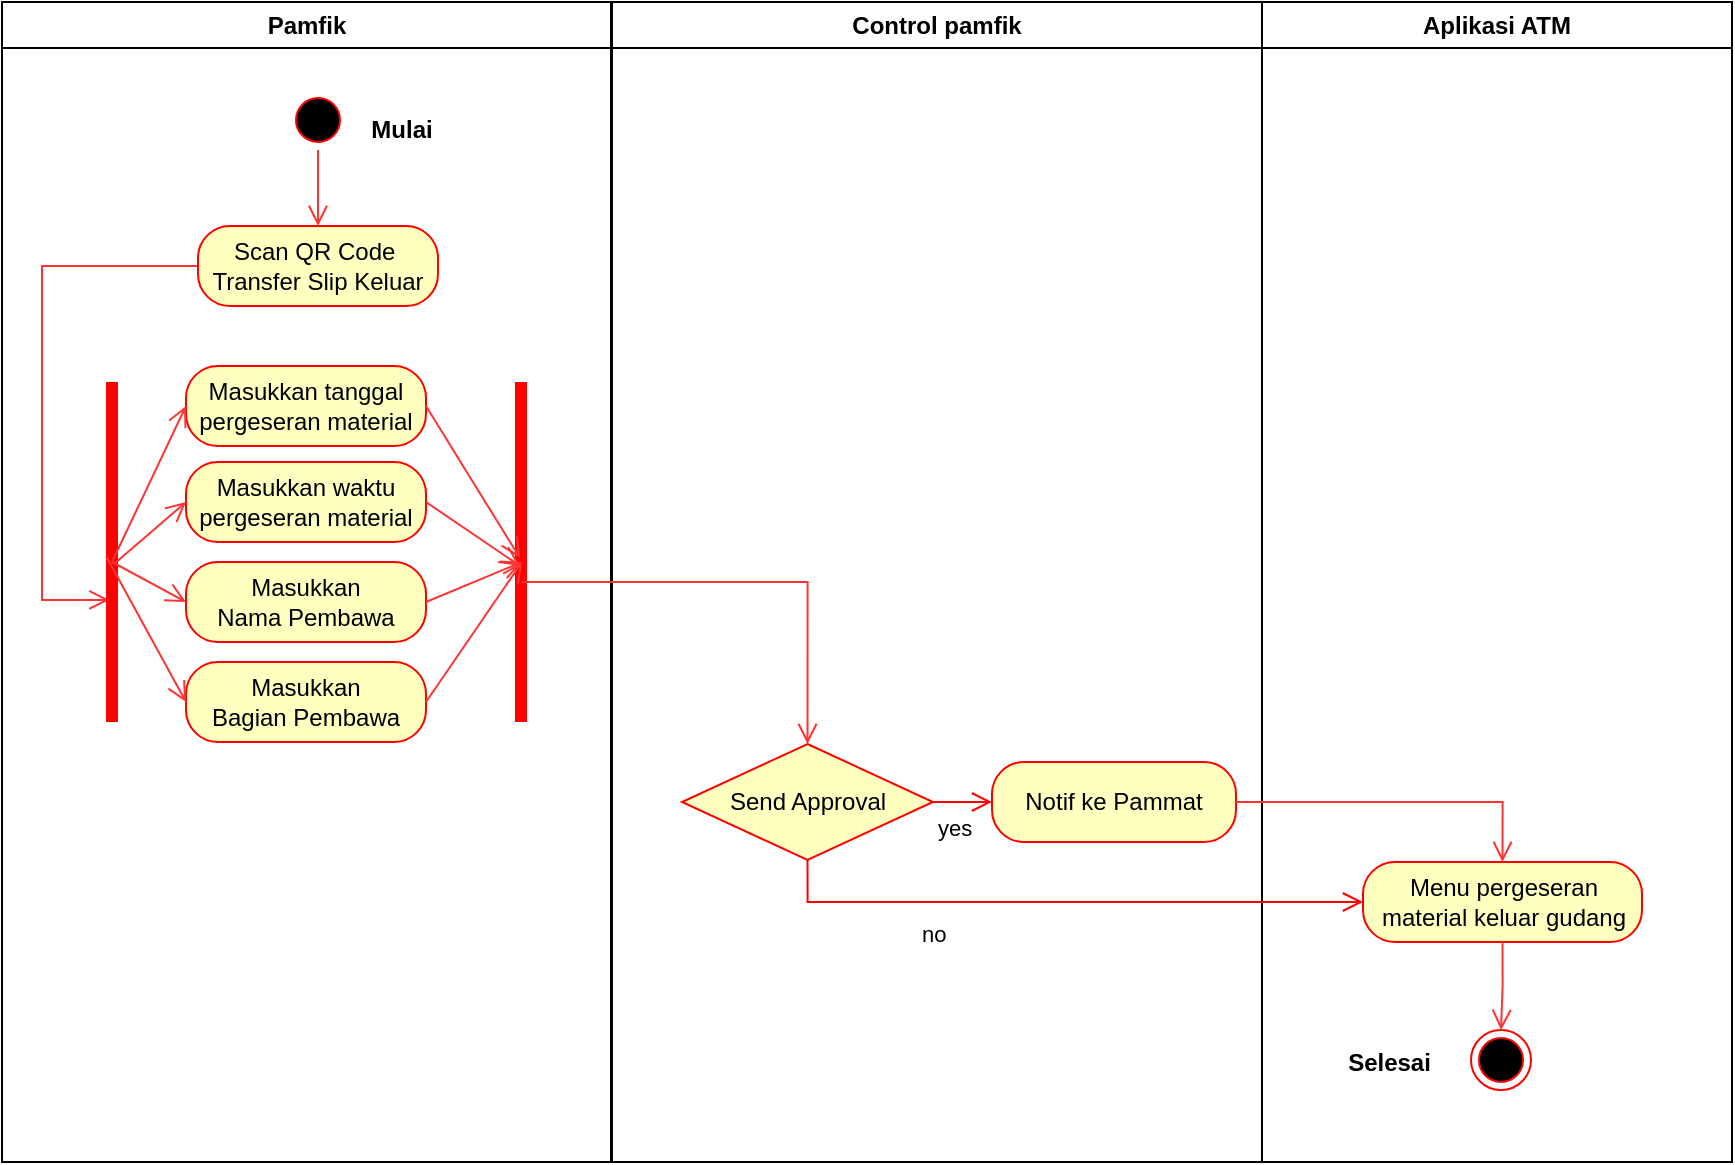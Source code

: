 <mxfile version="20.5.1" type="device"><diagram id="ah0eJ8PfzQUdNrKppPGe" name="Page-1"><mxGraphModel dx="868" dy="482" grid="1" gridSize="10" guides="1" tooltips="1" connect="1" arrows="1" fold="1" page="1" pageScale="1" pageWidth="827" pageHeight="1169" math="0" shadow="0"><root><mxCell id="0"/><mxCell id="1" parent="0"/><mxCell id="VeD1-ZMjEAOXh3ORbJDU-1" value="Pamfik" style="swimlane;whiteSpace=wrap" vertex="1" parent="1"><mxGeometry x="160" y="70" width="304.5" height="580" as="geometry"/></mxCell><mxCell id="VeD1-ZMjEAOXh3ORbJDU-4" value="Mulai" style="text;align=center;fontStyle=1;verticalAlign=middle;spacingLeft=3;spacingRight=3;strokeColor=none;rotatable=0;points=[[0,0.5],[1,0.5]];portConstraint=eastwest;" vertex="1" parent="VeD1-ZMjEAOXh3ORbJDU-1"><mxGeometry x="160" y="50" width="80" height="26" as="geometry"/></mxCell><mxCell id="VeD1-ZMjEAOXh3ORbJDU-5" value="Masukkan tanggal&lt;br&gt;pergeseran material" style="rounded=1;whiteSpace=wrap;html=1;arcSize=40;fontColor=#000000;fillColor=#ffffc0;strokeColor=#ff0000;" vertex="1" parent="VeD1-ZMjEAOXh3ORbJDU-1"><mxGeometry x="92" y="182" width="120" height="40" as="geometry"/></mxCell><mxCell id="VeD1-ZMjEAOXh3ORbJDU-92" style="edgeStyle=orthogonalEdgeStyle;rounded=0;orthogonalLoop=1;jettySize=auto;html=1;exitX=0;exitY=0.5;exitDx=0;exitDy=0;strokeColor=#FF3333;endArrow=open;endFill=0;endSize=8;entryX=0.641;entryY=0.633;entryDx=0;entryDy=0;entryPerimeter=0;" edge="1" parent="VeD1-ZMjEAOXh3ORbJDU-1" source="VeD1-ZMjEAOXh3ORbJDU-6" target="VeD1-ZMjEAOXh3ORbJDU-91"><mxGeometry relative="1" as="geometry"><Array as="points"><mxPoint x="20" y="132"/><mxPoint x="20" y="299"/></Array></mxGeometry></mxCell><mxCell id="VeD1-ZMjEAOXh3ORbJDU-6" value="Scan QR Code&amp;nbsp;&lt;br&gt;Transfer Slip Keluar" style="rounded=1;whiteSpace=wrap;html=1;arcSize=40;fontColor=#000000;fillColor=#ffffc0;strokeColor=#ff0000;" vertex="1" parent="VeD1-ZMjEAOXh3ORbJDU-1"><mxGeometry x="98" y="112" width="120" height="40" as="geometry"/></mxCell><mxCell id="VeD1-ZMjEAOXh3ORbJDU-7" style="edgeStyle=orthogonalEdgeStyle;rounded=0;orthogonalLoop=1;jettySize=auto;html=1;exitX=0.5;exitY=1;exitDx=0;exitDy=0;strokeColor=#FF3333;strokeWidth=1;endArrow=open;endFill=0;endSize=8;" edge="1" parent="VeD1-ZMjEAOXh3ORbJDU-1" source="VeD1-ZMjEAOXh3ORbJDU-6" target="VeD1-ZMjEAOXh3ORbJDU-6"><mxGeometry relative="1" as="geometry"/></mxCell><mxCell id="VeD1-ZMjEAOXh3ORbJDU-62" value="Masukkan waktu pergeseran material" style="rounded=1;whiteSpace=wrap;html=1;arcSize=40;fontColor=#000000;fillColor=#ffffc0;strokeColor=#ff0000;" vertex="1" parent="VeD1-ZMjEAOXh3ORbJDU-1"><mxGeometry x="92" y="230" width="120" height="40" as="geometry"/></mxCell><mxCell id="VeD1-ZMjEAOXh3ORbJDU-67" value="Masukkan&lt;br&gt;Nama Pembawa" style="rounded=1;whiteSpace=wrap;html=1;arcSize=40;fontColor=#000000;fillColor=#ffffc0;strokeColor=#ff0000;" vertex="1" parent="VeD1-ZMjEAOXh3ORbJDU-1"><mxGeometry x="92" y="280" width="120" height="40" as="geometry"/></mxCell><mxCell id="VeD1-ZMjEAOXh3ORbJDU-64" value="" style="shape=line;html=1;strokeWidth=6;strokeColor=#ff0000;direction=south;" vertex="1" parent="VeD1-ZMjEAOXh3ORbJDU-1"><mxGeometry x="254.5" y="190" width="10" height="170" as="geometry"/></mxCell><mxCell id="VeD1-ZMjEAOXh3ORbJDU-89" value="Masukkan&lt;br&gt;Bagian Pembawa" style="rounded=1;whiteSpace=wrap;html=1;arcSize=40;fontColor=#000000;fillColor=#ffffc0;strokeColor=#ff0000;" vertex="1" parent="VeD1-ZMjEAOXh3ORbJDU-1"><mxGeometry x="92" y="330" width="120" height="40" as="geometry"/></mxCell><mxCell id="VeD1-ZMjEAOXh3ORbJDU-91" value="" style="shape=line;html=1;strokeWidth=6;strokeColor=#ff0000;direction=south;" vertex="1" parent="VeD1-ZMjEAOXh3ORbJDU-1"><mxGeometry x="50" y="190" width="10" height="170" as="geometry"/></mxCell><mxCell id="VeD1-ZMjEAOXh3ORbJDU-94" value="" style="endArrow=open;endFill=1;endSize=8;html=1;rounded=0;strokeColor=#FF3333;entryX=0.518;entryY=0.55;entryDx=0;entryDy=0;exitX=1;exitY=0.5;exitDx=0;exitDy=0;entryPerimeter=0;" edge="1" parent="VeD1-ZMjEAOXh3ORbJDU-1" source="VeD1-ZMjEAOXh3ORbJDU-5" target="VeD1-ZMjEAOXh3ORbJDU-64"><mxGeometry width="160" relative="1" as="geometry"><mxPoint x="30" y="370" as="sourcePoint"/><mxPoint x="100.93" y="402" as="targetPoint"/><Array as="points"/></mxGeometry></mxCell><mxCell id="VeD1-ZMjEAOXh3ORbJDU-96" value="" style="endArrow=open;endFill=1;endSize=8;html=1;rounded=0;strokeColor=#FF3333;entryX=0.541;entryY=0.55;entryDx=0;entryDy=0;exitX=1;exitY=0.5;exitDx=0;exitDy=0;entryPerimeter=0;" edge="1" parent="VeD1-ZMjEAOXh3ORbJDU-1" source="VeD1-ZMjEAOXh3ORbJDU-62" target="VeD1-ZMjEAOXh3ORbJDU-64"><mxGeometry width="160" relative="1" as="geometry"><mxPoint x="222" y="212" as="sourcePoint"/><mxPoint x="269" y="288.06" as="targetPoint"/><Array as="points"/></mxGeometry></mxCell><mxCell id="VeD1-ZMjEAOXh3ORbJDU-100" value="" style="endArrow=open;endFill=1;endSize=8;html=1;rounded=0;strokeColor=#FF3333;entryX=0;entryY=0.5;entryDx=0;entryDy=0;" edge="1" parent="VeD1-ZMjEAOXh3ORbJDU-1" target="VeD1-ZMjEAOXh3ORbJDU-5"><mxGeometry width="160" relative="1" as="geometry"><mxPoint x="55" y="280" as="sourcePoint"/><mxPoint x="270" y="290" as="targetPoint"/><Array as="points"/></mxGeometry></mxCell><mxCell id="VeD1-ZMjEAOXh3ORbJDU-101" value="" style="endArrow=open;endFill=1;endSize=8;html=1;rounded=0;strokeColor=#FF3333;entryX=0;entryY=0.5;entryDx=0;entryDy=0;exitX=0.535;exitY=0.4;exitDx=0;exitDy=0;exitPerimeter=0;" edge="1" parent="VeD1-ZMjEAOXh3ORbJDU-1" source="VeD1-ZMjEAOXh3ORbJDU-91" target="VeD1-ZMjEAOXh3ORbJDU-62"><mxGeometry width="160" relative="1" as="geometry"><mxPoint x="60" y="280" as="sourcePoint"/><mxPoint x="102" y="212" as="targetPoint"/><Array as="points"/></mxGeometry></mxCell><mxCell id="VeD1-ZMjEAOXh3ORbJDU-102" value="" style="endArrow=open;endFill=1;endSize=8;html=1;rounded=0;strokeColor=#FF3333;entryX=0;entryY=0.5;entryDx=0;entryDy=0;" edge="1" parent="VeD1-ZMjEAOXh3ORbJDU-1" target="VeD1-ZMjEAOXh3ORbJDU-67"><mxGeometry width="160" relative="1" as="geometry"><mxPoint x="55" y="280" as="sourcePoint"/><mxPoint x="102" y="260" as="targetPoint"/><Array as="points"/></mxGeometry></mxCell><mxCell id="VeD1-ZMjEAOXh3ORbJDU-103" value="" style="endArrow=open;endFill=1;endSize=8;html=1;rounded=0;strokeColor=#FF3333;entryX=0;entryY=0.5;entryDx=0;entryDy=0;exitX=0.512;exitY=0.8;exitDx=0;exitDy=0;exitPerimeter=0;" edge="1" parent="VeD1-ZMjEAOXh3ORbJDU-1" source="VeD1-ZMjEAOXh3ORbJDU-91" target="VeD1-ZMjEAOXh3ORbJDU-89"><mxGeometry width="160" relative="1" as="geometry"><mxPoint x="69" y="300" as="sourcePoint"/><mxPoint x="102" y="310" as="targetPoint"/><Array as="points"/></mxGeometry></mxCell><mxCell id="VeD1-ZMjEAOXh3ORbJDU-20" value="Control pamfik" style="swimlane;whiteSpace=wrap" vertex="1" parent="1"><mxGeometry x="465" y="70" width="325" height="580" as="geometry"/></mxCell><mxCell id="VeD1-ZMjEAOXh3ORbJDU-78" value="Send Approval" style="rhombus;whiteSpace=wrap;html=1;fillColor=#ffffc0;strokeColor=#ff0000;strokeWidth=1;" vertex="1" parent="VeD1-ZMjEAOXh3ORbJDU-20"><mxGeometry x="35" y="371" width="125.5" height="58" as="geometry"/></mxCell><mxCell id="VeD1-ZMjEAOXh3ORbJDU-27" value="Notif ke Pammat" style="rounded=1;whiteSpace=wrap;html=1;arcSize=40;fontColor=#000000;fillColor=#ffffc0;strokeColor=#ff0000;strokeWidth=1;" vertex="1" parent="VeD1-ZMjEAOXh3ORbJDU-20"><mxGeometry x="190" y="380" width="122" height="40" as="geometry"/></mxCell><mxCell id="VeD1-ZMjEAOXh3ORbJDU-81" value="yes" style="edgeStyle=orthogonalEdgeStyle;html=1;align=left;verticalAlign=top;endArrow=open;endSize=8;strokeColor=#ff0000;rounded=0;exitX=1;exitY=0.5;exitDx=0;exitDy=0;entryX=0;entryY=0.5;entryDx=0;entryDy=0;" edge="1" parent="VeD1-ZMjEAOXh3ORbJDU-20" source="VeD1-ZMjEAOXh3ORbJDU-78" target="VeD1-ZMjEAOXh3ORbJDU-27"><mxGeometry x="-1" relative="1" as="geometry"><mxPoint x="195" y="400" as="targetPoint"/><mxPoint x="218.5" y="424" as="sourcePoint"/></mxGeometry></mxCell><mxCell id="VeD1-ZMjEAOXh3ORbJDU-23" value="Aplikasi ATM" style="swimlane;whiteSpace=wrap" vertex="1" parent="1"><mxGeometry x="790" y="70" width="235" height="580" as="geometry"/></mxCell><mxCell id="VeD1-ZMjEAOXh3ORbJDU-24" value="" style="ellipse;html=1;shape=endState;fillColor=#000000;strokeColor=#ff0000;strokeWidth=1;" vertex="1" parent="VeD1-ZMjEAOXh3ORbJDU-23"><mxGeometry x="104.5" y="514" width="30" height="30" as="geometry"/></mxCell><mxCell id="VeD1-ZMjEAOXh3ORbJDU-25" value="Selesai" style="text;align=center;fontStyle=1;verticalAlign=middle;spacingLeft=3;spacingRight=3;strokeColor=none;rotatable=0;points=[[0,0.5],[1,0.5]];portConstraint=eastwest;" vertex="1" parent="VeD1-ZMjEAOXh3ORbJDU-23"><mxGeometry x="25" y="515" width="77.5" height="29" as="geometry"/></mxCell><mxCell id="VeD1-ZMjEAOXh3ORbJDU-85" value="Menu pergeseran&lt;br&gt;material keluar gudang" style="rounded=1;whiteSpace=wrap;html=1;arcSize=40;fontColor=#000000;fillColor=#ffffc0;strokeColor=#ff0000;strokeWidth=1;" vertex="1" parent="VeD1-ZMjEAOXh3ORbJDU-23"><mxGeometry x="50.5" y="430" width="139.5" height="40" as="geometry"/></mxCell><mxCell id="VeD1-ZMjEAOXh3ORbJDU-26" style="edgeStyle=orthogonalEdgeStyle;rounded=0;orthogonalLoop=1;jettySize=auto;html=1;entryX=0.5;entryY=0;entryDx=0;entryDy=0;strokeColor=#FF3333;strokeWidth=1;endArrow=open;endFill=0;endSize=8;exitX=0.5;exitY=1;exitDx=0;exitDy=0;" edge="1" parent="VeD1-ZMjEAOXh3ORbJDU-23" source="VeD1-ZMjEAOXh3ORbJDU-85" target="VeD1-ZMjEAOXh3ORbJDU-24"><mxGeometry relative="1" as="geometry"><mxPoint x="40" y="469" as="sourcePoint"/></mxGeometry></mxCell><mxCell id="VeD1-ZMjEAOXh3ORbJDU-86" style="edgeStyle=orthogonalEdgeStyle;rounded=0;orthogonalLoop=1;jettySize=auto;html=1;exitX=1;exitY=0.5;exitDx=0;exitDy=0;entryX=0.5;entryY=0;entryDx=0;entryDy=0;strokeColor=#FF3333;endArrow=open;endFill=0;endSize=8;" edge="1" parent="1" source="VeD1-ZMjEAOXh3ORbJDU-27" target="VeD1-ZMjEAOXh3ORbJDU-85"><mxGeometry relative="1" as="geometry"/></mxCell><mxCell id="VeD1-ZMjEAOXh3ORbJDU-3" value="" style="ellipse;shape=startState;fillColor=#000000;strokeColor=#ff0000;" vertex="1" parent="1"><mxGeometry x="303" y="114" width="30" height="30" as="geometry"/></mxCell><mxCell id="VeD1-ZMjEAOXh3ORbJDU-2" style="edgeStyle=orthogonalEdgeStyle;rounded=0;orthogonalLoop=1;jettySize=auto;html=1;exitX=0.5;exitY=1;exitDx=0;exitDy=0;strokeColor=#FF3333;strokeWidth=1;endArrow=open;endFill=0;endSize=8;entryX=0.5;entryY=0;entryDx=0;entryDy=0;" edge="1" parent="1" source="VeD1-ZMjEAOXh3ORbJDU-3" target="VeD1-ZMjEAOXh3ORbJDU-6"><mxGeometry relative="1" as="geometry"><Array as="points"/><mxPoint x="330.07" y="240" as="targetPoint"/></mxGeometry></mxCell><mxCell id="VeD1-ZMjEAOXh3ORbJDU-95" style="edgeStyle=orthogonalEdgeStyle;rounded=0;orthogonalLoop=1;jettySize=auto;html=1;strokeColor=#FF3333;endArrow=open;endFill=0;endSize=8;entryX=0.5;entryY=0;entryDx=0;entryDy=0;" edge="1" parent="1" target="VeD1-ZMjEAOXh3ORbJDU-78"><mxGeometry relative="1" as="geometry"><mxPoint x="420" y="360" as="sourcePoint"/><mxPoint x="223.67" y="378.97" as="targetPoint"/><Array as="points"><mxPoint x="563" y="360"/></Array></mxGeometry></mxCell><mxCell id="VeD1-ZMjEAOXh3ORbJDU-82" value="no" style="edgeStyle=orthogonalEdgeStyle;html=1;align=left;verticalAlign=bottom;endArrow=open;endSize=8;strokeColor=#ff0000;rounded=0;strokeWidth=1;exitX=0.5;exitY=1;exitDx=0;exitDy=0;entryX=0;entryY=0.5;entryDx=0;entryDy=0;" edge="1" parent="1" source="VeD1-ZMjEAOXh3ORbJDU-78" target="VeD1-ZMjEAOXh3ORbJDU-85"><mxGeometry x="-0.489" y="-25" relative="1" as="geometry"><mxPoint x="820" y="730" as="targetPoint"/><mxPoint x="620.75" y="523" as="sourcePoint"/><mxPoint as="offset"/></mxGeometry></mxCell><mxCell id="VeD1-ZMjEAOXh3ORbJDU-97" value="" style="endArrow=open;endFill=1;endSize=8;html=1;rounded=0;strokeColor=#FF3333;exitX=1;exitY=0.5;exitDx=0;exitDy=0;" edge="1" parent="1" source="VeD1-ZMjEAOXh3ORbJDU-67"><mxGeometry width="160" relative="1" as="geometry"><mxPoint x="382" y="330" as="sourcePoint"/><mxPoint x="420" y="350" as="targetPoint"/><Array as="points"/></mxGeometry></mxCell><mxCell id="VeD1-ZMjEAOXh3ORbJDU-99" value="" style="endArrow=open;endFill=1;endSize=8;html=1;rounded=0;strokeColor=#FF3333;exitX=1;exitY=0.5;exitDx=0;exitDy=0;" edge="1" parent="1" source="VeD1-ZMjEAOXh3ORbJDU-89"><mxGeometry width="160" relative="1" as="geometry"><mxPoint x="382" y="380" as="sourcePoint"/><mxPoint x="420" y="350" as="targetPoint"/><Array as="points"/></mxGeometry></mxCell></root></mxGraphModel></diagram></mxfile>
